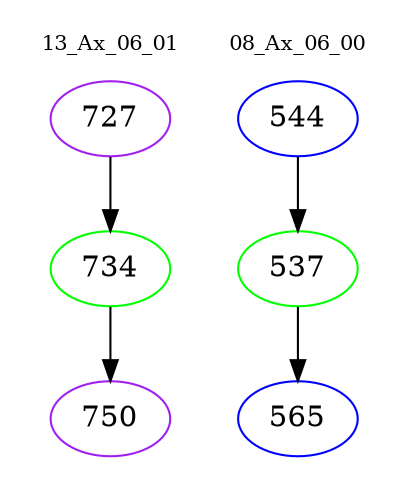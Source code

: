 digraph{
subgraph cluster_0 {
color = white
label = "13_Ax_06_01";
fontsize=10;
T0_727 [label="727", color="purple"]
T0_727 -> T0_734 [color="black"]
T0_734 [label="734", color="green"]
T0_734 -> T0_750 [color="black"]
T0_750 [label="750", color="purple"]
}
subgraph cluster_1 {
color = white
label = "08_Ax_06_00";
fontsize=10;
T1_544 [label="544", color="blue"]
T1_544 -> T1_537 [color="black"]
T1_537 [label="537", color="green"]
T1_537 -> T1_565 [color="black"]
T1_565 [label="565", color="blue"]
}
}
